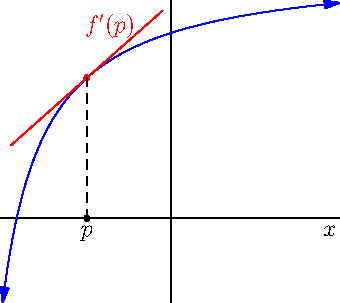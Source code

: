 import graph;
size(6cm);

real f(real x) {return 3-2/(x+2.5);}
graph.xaxis("$x$");
graph.yaxis();
draw(graph(f,-2,2,operator ..), blue, Arrows);

real p = -1;
real h = 1000 * (f(p+0.001)-f(p));
real r = 0.9;
draw( (p+r,f(p)+r*h)--(p-r,f(p)-r*h), red);
dot( (p, f(p)), red );
draw( (p, f(p))--(p,0), dashed);
dot("$p$", (p, 0), dir(-90));
label("$f'(p)$", (p+r/2, f(p) + h*r/2), dir(115), red);
